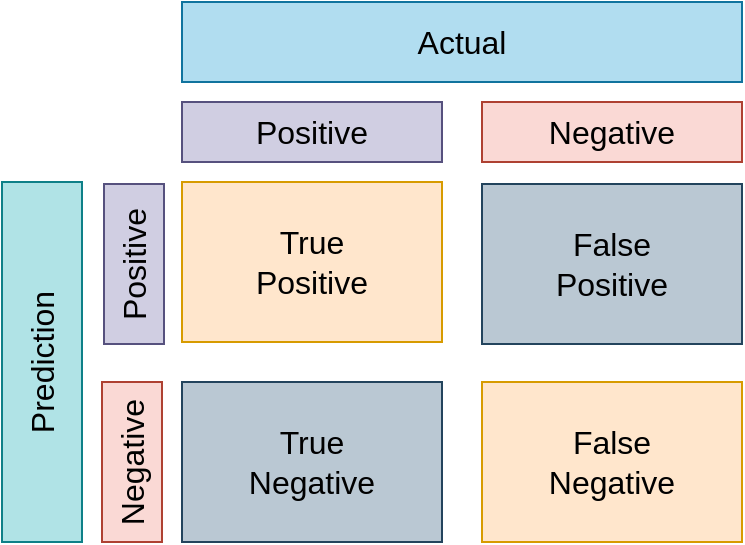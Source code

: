<mxfile version="18.0.2" type="github">
  <diagram id="boEZc80l3c-qthSUQF6D" name="Page-1">
    <mxGraphModel dx="803" dy="520" grid="1" gridSize="10" guides="1" tooltips="1" connect="1" arrows="1" fold="1" page="1" pageScale="1" pageWidth="827" pageHeight="1169" math="0" shadow="0">
      <root>
        <mxCell id="0" />
        <mxCell id="1" parent="0" />
        <mxCell id="6ZgY0frYhlgw2W6oDxwE-1" value="&lt;font style=&quot;font-size: 16px;&quot;&gt;Actual&lt;/font&gt;" style="rounded=0;whiteSpace=wrap;html=1;fontSize=16;fillColor=#b1ddf0;strokeColor=#10739e;" vertex="1" parent="1">
          <mxGeometry x="360" y="240" width="280" height="40" as="geometry" />
        </mxCell>
        <mxCell id="6ZgY0frYhlgw2W6oDxwE-3" value="&lt;font style=&quot;font-size: 16px;&quot;&gt;Prediction&lt;/font&gt;" style="rounded=0;whiteSpace=wrap;html=1;rotation=-90;fontSize=16;fillColor=#b0e3e6;strokeColor=#0e8088;" vertex="1" parent="1">
          <mxGeometry x="200" y="400" width="180" height="40" as="geometry" />
        </mxCell>
        <mxCell id="6ZgY0frYhlgw2W6oDxwE-4" value="&lt;font style=&quot;font-size: 16px;&quot;&gt;Positive&lt;/font&gt;" style="rounded=0;whiteSpace=wrap;html=1;fontSize=16;fillColor=#d0cee2;strokeColor=#56517e;" vertex="1" parent="1">
          <mxGeometry x="360" y="290" width="130" height="30" as="geometry" />
        </mxCell>
        <mxCell id="6ZgY0frYhlgw2W6oDxwE-5" value="&lt;font style=&quot;font-size: 16px;&quot;&gt;Negative&lt;/font&gt;" style="rounded=0;whiteSpace=wrap;html=1;fontSize=16;fillColor=#fad9d5;strokeColor=#ae4132;" vertex="1" parent="1">
          <mxGeometry x="510" y="290" width="130" height="30" as="geometry" />
        </mxCell>
        <mxCell id="6ZgY0frYhlgw2W6oDxwE-6" value="&lt;font style=&quot;font-size: 16px;&quot;&gt;Positive&lt;/font&gt;" style="rounded=0;whiteSpace=wrap;html=1;fontSize=16;rotation=-90;fillColor=#d0cee2;strokeColor=#56517e;" vertex="1" parent="1">
          <mxGeometry x="296" y="356" width="80" height="30" as="geometry" />
        </mxCell>
        <mxCell id="6ZgY0frYhlgw2W6oDxwE-7" value="&lt;font style=&quot;font-size: 16px;&quot;&gt;Negative&lt;/font&gt;" style="rounded=0;whiteSpace=wrap;html=1;fontSize=16;rotation=-90;fillColor=#fad9d5;strokeColor=#ae4132;" vertex="1" parent="1">
          <mxGeometry x="295" y="455" width="80" height="30" as="geometry" />
        </mxCell>
        <mxCell id="6ZgY0frYhlgw2W6oDxwE-8" value="&lt;div style=&quot;font-size: 16px;&quot;&gt;&lt;font style=&quot;font-size: 16px;&quot;&gt;True&lt;/font&gt;&lt;/div&gt;&lt;div style=&quot;font-size: 16px;&quot;&gt;&lt;font style=&quot;font-size: 16px;&quot;&gt;Positive&lt;br style=&quot;font-size: 16px;&quot;&gt;&lt;/font&gt;&lt;/div&gt;" style="rounded=0;whiteSpace=wrap;html=1;fontSize=16;fillColor=#ffe6cc;strokeColor=#d79b00;" vertex="1" parent="1">
          <mxGeometry x="360" y="330" width="130" height="80" as="geometry" />
        </mxCell>
        <mxCell id="6ZgY0frYhlgw2W6oDxwE-9" value="False&lt;br style=&quot;font-size: 16px;&quot;&gt;&lt;div style=&quot;font-size: 16px;&quot;&gt;&lt;font style=&quot;font-size: 16px;&quot;&gt;Positive&lt;br style=&quot;font-size: 16px;&quot;&gt;&lt;/font&gt;&lt;/div&gt;" style="rounded=0;whiteSpace=wrap;html=1;fontSize=16;fillColor=#bac8d3;strokeColor=#23445d;" vertex="1" parent="1">
          <mxGeometry x="510" y="331" width="130" height="80" as="geometry" />
        </mxCell>
        <mxCell id="6ZgY0frYhlgw2W6oDxwE-10" value="&lt;div style=&quot;font-size: 16px;&quot;&gt;&lt;font style=&quot;font-size: 16px;&quot;&gt;True&lt;/font&gt;&lt;/div&gt;Negative" style="rounded=0;whiteSpace=wrap;html=1;fontSize=16;fillColor=#bac8d3;strokeColor=#23445d;" vertex="1" parent="1">
          <mxGeometry x="360" y="430" width="130" height="80" as="geometry" />
        </mxCell>
        <mxCell id="6ZgY0frYhlgw2W6oDxwE-11" value="&lt;div style=&quot;font-size: 16px;&quot;&gt;&lt;font style=&quot;font-size: 16px;&quot;&gt;False&lt;/font&gt;&lt;/div&gt;Negative" style="rounded=0;whiteSpace=wrap;html=1;fontSize=16;fillColor=#ffe6cc;strokeColor=#d79b00;" vertex="1" parent="1">
          <mxGeometry x="510" y="430" width="130" height="80" as="geometry" />
        </mxCell>
      </root>
    </mxGraphModel>
  </diagram>
</mxfile>
